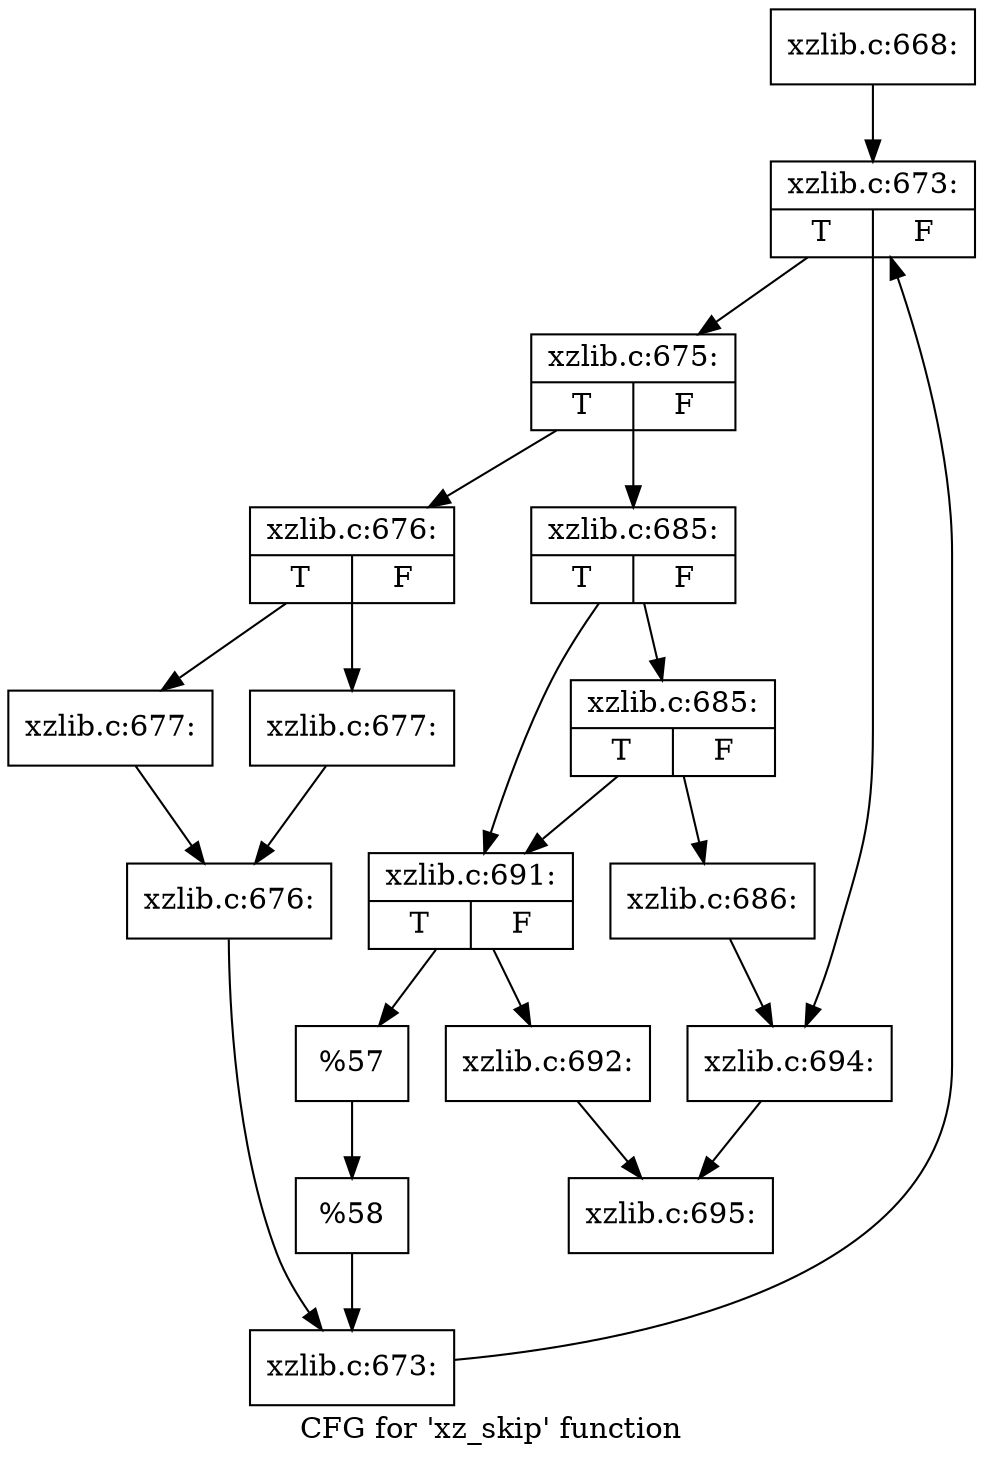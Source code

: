 digraph "CFG for 'xz_skip' function" {
	label="CFG for 'xz_skip' function";

	Node0x559901d0b2a0 [shape=record,label="{xzlib.c:668:}"];
	Node0x559901d0b2a0 -> Node0x559901d0bf60;
	Node0x559901d0bf60 [shape=record,label="{xzlib.c:673:|{<s0>T|<s1>F}}"];
	Node0x559901d0bf60 -> Node0x559901d0c260;
	Node0x559901d0bf60 -> Node0x559901d0c180;
	Node0x559901d0c260 [shape=record,label="{xzlib.c:675:|{<s0>T|<s1>F}}"];
	Node0x559901d0c260 -> Node0x559901d0c3e0;
	Node0x559901d0c260 -> Node0x559901d0c480;
	Node0x559901d0c3e0 [shape=record,label="{xzlib.c:676:|{<s0>T|<s1>F}}"];
	Node0x559901d0c3e0 -> Node0x559901d0c780;
	Node0x559901d0c3e0 -> Node0x559901d0c7d0;
	Node0x559901d0c780 [shape=record,label="{xzlib.c:677:}"];
	Node0x559901d0c780 -> Node0x559901d0c820;
	Node0x559901d0c7d0 [shape=record,label="{xzlib.c:677:}"];
	Node0x559901d0c7d0 -> Node0x559901d0c820;
	Node0x559901d0c820 [shape=record,label="{xzlib.c:676:}"];
	Node0x559901d0c820 -> Node0x559901d0c430;
	Node0x559901d0c480 [shape=record,label="{xzlib.c:685:|{<s0>T|<s1>F}}"];
	Node0x559901d0c480 -> Node0x559901d0e040;
	Node0x559901d0c480 -> Node0x559901d0dff0;
	Node0x559901d0e040 [shape=record,label="{xzlib.c:685:|{<s0>T|<s1>F}}"];
	Node0x559901d0e040 -> Node0x559901d0df50;
	Node0x559901d0e040 -> Node0x559901d0dff0;
	Node0x559901d0df50 [shape=record,label="{xzlib.c:686:}"];
	Node0x559901d0df50 -> Node0x559901d0c180;
	Node0x559901d0dff0 [shape=record,label="{xzlib.c:691:|{<s0>T|<s1>F}}"];
	Node0x559901d0dff0 -> Node0x559901d0e930;
	Node0x559901d0dff0 -> Node0x559901d0e980;
	Node0x559901d0e930 [shape=record,label="{xzlib.c:692:}"];
	Node0x559901d0e930 -> Node0x559901d0b2f0;
	Node0x559901d0e980 [shape=record,label="{%57}"];
	Node0x559901d0e980 -> Node0x559901d0dfa0;
	Node0x559901d0dfa0 [shape=record,label="{%58}"];
	Node0x559901d0dfa0 -> Node0x559901d0c430;
	Node0x559901d0c430 [shape=record,label="{xzlib.c:673:}"];
	Node0x559901d0c430 -> Node0x559901d0bf60;
	Node0x559901d0c180 [shape=record,label="{xzlib.c:694:}"];
	Node0x559901d0c180 -> Node0x559901d0b2f0;
	Node0x559901d0b2f0 [shape=record,label="{xzlib.c:695:}"];
}
